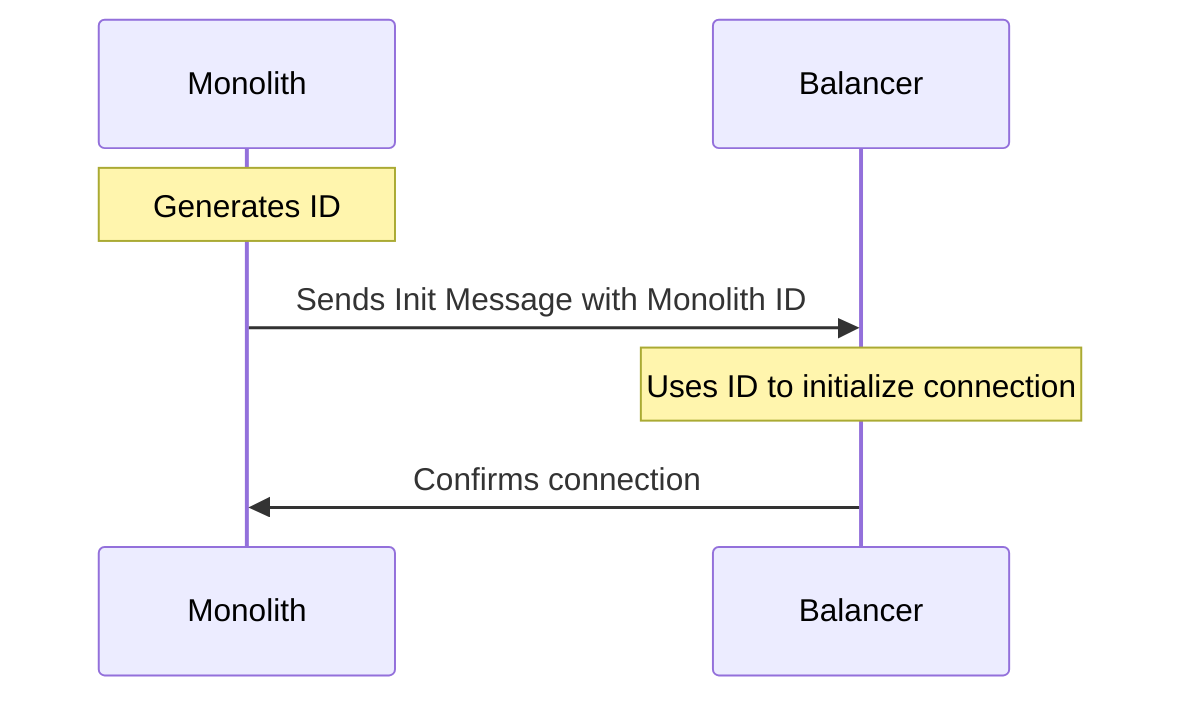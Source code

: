 sequenceDiagram

    participant Monolith
    participant Balancer

    Note over Monolith: Generates ID
    Monolith->>Balancer: Sends Init Message with Monolith ID
    Note over Balancer: Uses ID to initialize connection
    Balancer->>Monolith: Confirms connection